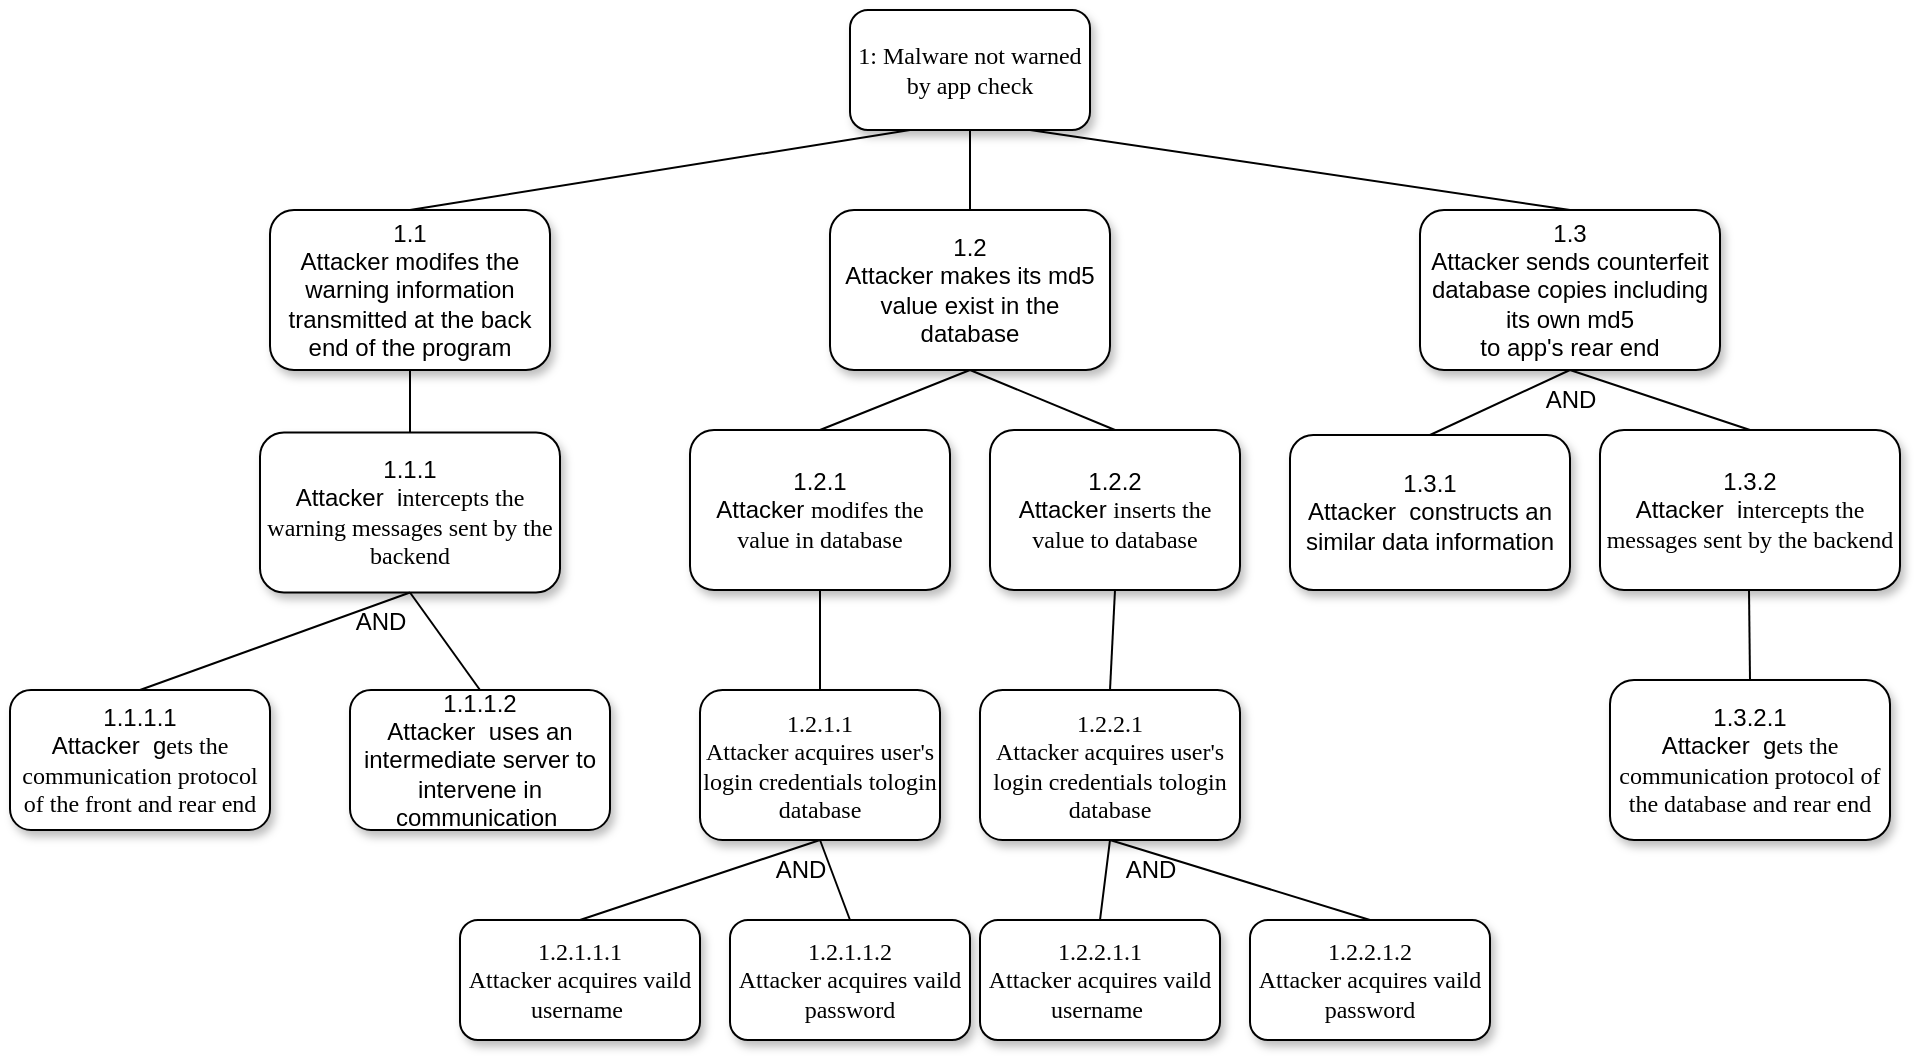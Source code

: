 <mxfile version="20.5.0" type="device"><diagram name="Page-1" id="10a91c8b-09ff-31b1-d368-03940ed4cc9e"><mxGraphModel dx="1550" dy="835" grid="1" gridSize="10" guides="1" tooltips="1" connect="1" arrows="1" fold="1" page="1" pageScale="1" pageWidth="1100" pageHeight="850" background="none" math="0" shadow="0"><root><mxCell id="0"/><mxCell id="1" parent="0"/><mxCell id="62893188c0fa7362-1" value="&lt;span style=&quot;text-align: left;&quot;&gt;&lt;font face=&quot;Helvetica&quot;&gt;1.2&lt;/font&gt;&lt;br&gt;&lt;font face=&quot;Helvetica&quot;&gt;Attacker makes its md5 value exist in the database&lt;/font&gt;&lt;br&gt;&lt;/span&gt;" style="whiteSpace=wrap;html=1;rounded=1;shadow=1;labelBackgroundColor=none;strokeWidth=1;fontFamily=Verdana;fontSize=12;align=center;" parent="1" vertex="1"><mxGeometry x="500" y="150" width="140" height="80" as="geometry"/></mxCell><mxCell id="62893188c0fa7362-2" value="1.2.1.1&lt;br&gt;Attacker acquires user's login credentials tologin database" style="whiteSpace=wrap;html=1;rounded=1;shadow=1;labelBackgroundColor=none;strokeWidth=1;fontFamily=Verdana;fontSize=12;align=center;" parent="1" vertex="1"><mxGeometry x="435" y="390" width="120" height="75" as="geometry"/></mxCell><mxCell id="62893188c0fa7362-5" value="" style="rounded=0;html=1;labelBackgroundColor=none;startArrow=none;startFill=0;startSize=5;endArrow=none;endFill=0;endSize=5;jettySize=auto;orthogonalLoop=1;strokeWidth=1;fontFamily=Verdana;fontSize=12;entryX=0.5;entryY=0;entryDx=0;entryDy=0;exitX=0.5;exitY=1;exitDx=0;exitDy=0;" parent="1" source="62893188c0fa7362-1" target="fxJFUvDT0vVzJw15kenB-11" edge="1"><mxGeometry x="-0.359" y="-11" relative="1" as="geometry"><mxPoint as="offset"/><mxPoint x="340" y="205" as="targetPoint"/></mxGeometry></mxCell><mxCell id="62893188c0fa7362-8" value="1.2.1.1.1&lt;br&gt;Attacker acquires vaild username&amp;nbsp;" style="whiteSpace=wrap;html=1;rounded=1;shadow=1;labelBackgroundColor=none;strokeWidth=1;fontFamily=Verdana;fontSize=12;align=center;" parent="1" vertex="1"><mxGeometry x="315" y="505" width="120" height="60" as="geometry"/></mxCell><mxCell id="62893188c0fa7362-14" value="" style="rounded=0;html=1;labelBackgroundColor=none;startArrow=none;startFill=0;startSize=5;endArrow=none;endFill=0;endSize=5;jettySize=auto;orthogonalLoop=1;strokeWidth=1;fontFamily=Verdana;fontSize=12;exitX=0.5;exitY=1;exitDx=0;exitDy=0;entryX=0.5;entryY=0;entryDx=0;entryDy=0;" parent="1" source="62893188c0fa7362-2" target="62893188c0fa7362-8" edge="1"><mxGeometry x="-0.2" y="-14" relative="1" as="geometry"><mxPoint as="offset"/></mxGeometry></mxCell><mxCell id="fxJFUvDT0vVzJw15kenB-5" value="1: Malware not warned by app check" style="whiteSpace=wrap;html=1;rounded=1;shadow=1;labelBackgroundColor=none;strokeWidth=1;fontFamily=Verdana;fontSize=12;align=center;" parent="1" vertex="1"><mxGeometry x="510" y="50" width="120" height="60" as="geometry"/></mxCell><mxCell id="fxJFUvDT0vVzJw15kenB-8" value="" style="rounded=0;html=1;labelBackgroundColor=none;startArrow=none;startFill=0;startSize=5;endArrow=none;endFill=0;endSize=5;jettySize=auto;orthogonalLoop=1;strokeWidth=1;fontFamily=Verdana;fontSize=12;entryX=0.5;entryY=0;entryDx=0;entryDy=0;exitX=0.5;exitY=1;exitDx=0;exitDy=0;" parent="1" source="fxJFUvDT0vVzJw15kenB-5" target="62893188c0fa7362-1" edge="1"><mxGeometry x="-0.359" y="-11" relative="1" as="geometry"><mxPoint as="offset"/><mxPoint x="530" y="130" as="sourcePoint"/><mxPoint x="509.997" y="200" as="targetPoint"/></mxGeometry></mxCell><mxCell id="fxJFUvDT0vVzJw15kenB-11" value="&lt;span style=&quot;font-family: Helvetica; text-align: left;&quot;&gt;1.2.1&lt;br&gt;Attacker&amp;nbsp;&lt;/span&gt;modifes the value in database" style="whiteSpace=wrap;html=1;rounded=1;shadow=1;labelBackgroundColor=none;strokeWidth=1;fontFamily=Verdana;fontSize=12;align=center;" parent="1" vertex="1"><mxGeometry x="430" y="260" width="130" height="80" as="geometry"/></mxCell><mxCell id="fxJFUvDT0vVzJw15kenB-12" value="" style="rounded=0;html=1;labelBackgroundColor=none;startArrow=none;startFill=0;startSize=5;endArrow=none;endFill=0;endSize=5;jettySize=auto;orthogonalLoop=1;strokeWidth=1;fontFamily=Verdana;fontSize=12;entryX=0.5;entryY=0;entryDx=0;entryDy=0;exitX=0.5;exitY=1;exitDx=0;exitDy=0;" parent="1" source="fxJFUvDT0vVzJw15kenB-11" target="62893188c0fa7362-2" edge="1"><mxGeometry x="-0.359" y="-11" relative="1" as="geometry"><mxPoint as="offset"/><mxPoint x="590" y="350" as="sourcePoint"/><mxPoint x="400" y="370" as="targetPoint"/></mxGeometry></mxCell><mxCell id="eKFCftKAT0_whSE1fcBA-2" value="&lt;span style=&quot;font-family: Helvetica; text-align: left;&quot;&gt;1.1.1.1&lt;br&gt;Attacker&amp;nbsp; g&lt;/span&gt;ets the communication protocol of the front and rear end" style="whiteSpace=wrap;html=1;rounded=1;shadow=1;labelBackgroundColor=none;strokeWidth=1;fontFamily=Verdana;fontSize=12;align=center;" parent="1" vertex="1"><mxGeometry x="90" y="390" width="130" height="70" as="geometry"/></mxCell><mxCell id="eKFCftKAT0_whSE1fcBA-9" value="&lt;span style=&quot;font-family: Helvetica; text-align: left;&quot;&gt;1.1.1&lt;br&gt;Attacker&amp;nbsp; i&lt;/span&gt;ntercepts the warning messages sent by the backend" style="whiteSpace=wrap;html=1;rounded=1;shadow=1;labelBackgroundColor=none;strokeWidth=1;fontFamily=Verdana;fontSize=12;align=center;" parent="1" vertex="1"><mxGeometry x="215" y="261.25" width="150" height="80" as="geometry"/></mxCell><mxCell id="eKFCftKAT0_whSE1fcBA-10" value="" style="rounded=0;html=1;labelBackgroundColor=none;startArrow=none;startFill=0;startSize=5;endArrow=none;endFill=0;endSize=5;jettySize=auto;orthogonalLoop=1;strokeWidth=1;fontFamily=Verdana;fontSize=12;entryX=0.5;entryY=0;entryDx=0;entryDy=0;exitX=0.5;exitY=1;exitDx=0;exitDy=0;" parent="1" source="eKFCftKAT0_whSE1fcBA-9" target="eKFCftKAT0_whSE1fcBA-2" edge="1"><mxGeometry x="-0.359" y="-11" relative="1" as="geometry"><mxPoint as="offset"/><mxPoint x="350" y="375" as="sourcePoint"/><mxPoint x="160" y="395" as="targetPoint"/></mxGeometry></mxCell><mxCell id="eKFCftKAT0_whSE1fcBA-11" value="" style="rounded=0;html=1;labelBackgroundColor=none;startArrow=none;startFill=0;startSize=5;endArrow=none;endFill=0;endSize=5;jettySize=auto;orthogonalLoop=1;strokeWidth=1;fontFamily=Verdana;fontSize=12;exitX=0.25;exitY=1;exitDx=0;exitDy=0;entryX=0.5;entryY=0;entryDx=0;entryDy=0;" parent="1" source="fxJFUvDT0vVzJw15kenB-5" target="eKFCftKAT0_whSE1fcBA-14" edge="1"><mxGeometry x="-0.359" y="-11" relative="1" as="geometry"><mxPoint as="offset"/><mxPoint x="360" y="140" as="targetPoint"/><mxPoint x="346.667" y="100" as="sourcePoint"/></mxGeometry></mxCell><mxCell id="eKFCftKAT0_whSE1fcBA-14" value="&lt;span style=&quot;font-family: Helvetica; text-align: left;&quot;&gt;1.1&lt;br&gt;Attacker modifes the warning information transmitted at the back end of the program&lt;/span&gt;" style="whiteSpace=wrap;html=1;rounded=1;shadow=1;labelBackgroundColor=none;strokeWidth=1;fontFamily=Verdana;fontSize=12;align=center;" parent="1" vertex="1"><mxGeometry x="220" y="150" width="140" height="80" as="geometry"/></mxCell><mxCell id="eKFCftKAT0_whSE1fcBA-16" value="" style="rounded=0;html=1;labelBackgroundColor=none;startArrow=none;startFill=0;startSize=5;endArrow=none;endFill=0;endSize=5;jettySize=auto;orthogonalLoop=1;strokeWidth=1;fontFamily=Verdana;fontSize=12;entryX=0.5;entryY=0;entryDx=0;entryDy=0;exitX=0.5;exitY=1;exitDx=0;exitDy=0;" parent="1" source="eKFCftKAT0_whSE1fcBA-14" target="eKFCftKAT0_whSE1fcBA-9" edge="1"><mxGeometry x="-0.359" y="-11" relative="1" as="geometry"><mxPoint as="offset"/><mxPoint x="160" y="275" as="targetPoint"/><mxPoint x="160" y="250" as="sourcePoint"/></mxGeometry></mxCell><mxCell id="eKFCftKAT0_whSE1fcBA-23" value="&lt;span style=&quot;text-align: left;&quot;&gt;&lt;font face=&quot;Helvetica&quot;&gt;1.1.1.2&lt;br&gt;Attacker&amp;nbsp; uses an intermediate server to intervene in communication&amp;nbsp;&lt;/font&gt;&lt;/span&gt;" style="whiteSpace=wrap;html=1;rounded=1;shadow=1;labelBackgroundColor=none;strokeWidth=1;fontFamily=Verdana;fontSize=12;align=center;" parent="1" vertex="1"><mxGeometry x="260" y="390" width="130" height="70" as="geometry"/></mxCell><mxCell id="eKFCftKAT0_whSE1fcBA-24" value="" style="rounded=0;html=1;labelBackgroundColor=none;startArrow=none;startFill=0;startSize=5;endArrow=none;endFill=0;endSize=5;jettySize=auto;orthogonalLoop=1;strokeWidth=1;fontFamily=Verdana;fontSize=12;entryX=0.5;entryY=0;entryDx=0;entryDy=0;exitX=0.5;exitY=1;exitDx=0;exitDy=0;" parent="1" source="eKFCftKAT0_whSE1fcBA-9" target="eKFCftKAT0_whSE1fcBA-23" edge="1"><mxGeometry x="-0.359" y="-11" relative="1" as="geometry"><mxPoint as="offset"/><mxPoint x="240" y="350" as="sourcePoint"/><mxPoint x="170" y="410" as="targetPoint"/></mxGeometry></mxCell><mxCell id="eKFCftKAT0_whSE1fcBA-25" value="AND" style="text;html=1;resizable=0;autosize=1;align=center;verticalAlign=middle;points=[];fillColor=none;strokeColor=none;rounded=0;" parent="1" vertex="1"><mxGeometry x="250" y="341.25" width="50" height="30" as="geometry"/></mxCell><mxCell id="eKFCftKAT0_whSE1fcBA-37" value="" style="rounded=0;html=1;labelBackgroundColor=none;startArrow=none;startFill=0;startSize=5;endArrow=none;endFill=0;endSize=5;jettySize=auto;orthogonalLoop=1;strokeWidth=1;fontFamily=Verdana;fontSize=12;entryX=0.5;entryY=0;entryDx=0;entryDy=0;exitX=0.5;exitY=1;exitDx=0;exitDy=0;" parent="1" source="62893188c0fa7362-1" target="eKFCftKAT0_whSE1fcBA-35" edge="1"><mxGeometry x="-0.359" y="-11" relative="1" as="geometry"><mxPoint as="offset"/><mxPoint x="490" y="260" as="targetPoint"/><mxPoint x="550" y="205" as="sourcePoint"/></mxGeometry></mxCell><mxCell id="eKFCftKAT0_whSE1fcBA-38" value="1.2.1.1.2&lt;br&gt;Attacker acquires vaild password" style="whiteSpace=wrap;html=1;rounded=1;shadow=1;labelBackgroundColor=none;strokeWidth=1;fontFamily=Verdana;fontSize=12;align=center;" parent="1" vertex="1"><mxGeometry x="450" y="505" width="120" height="60" as="geometry"/></mxCell><mxCell id="eKFCftKAT0_whSE1fcBA-39" value="" style="rounded=0;html=1;labelBackgroundColor=none;startArrow=none;startFill=0;startSize=5;endArrow=none;endFill=0;endSize=5;jettySize=auto;orthogonalLoop=1;strokeWidth=1;fontFamily=Verdana;fontSize=12;entryX=0.5;entryY=0;entryDx=0;entryDy=0;exitX=0.5;exitY=1;exitDx=0;exitDy=0;" parent="1" source="62893188c0fa7362-2" target="eKFCftKAT0_whSE1fcBA-38" edge="1"><mxGeometry x="-0.2" y="-14" relative="1" as="geometry"><mxPoint as="offset"/><mxPoint x="460.732" y="435" as="sourcePoint"/><mxPoint x="433.415" y="470" as="targetPoint"/></mxGeometry></mxCell><mxCell id="eKFCftKAT0_whSE1fcBA-40" value="AND" style="text;html=1;resizable=0;autosize=1;align=center;verticalAlign=middle;points=[];fillColor=none;strokeColor=none;rounded=0;" parent="1" vertex="1"><mxGeometry x="460" y="465" width="50" height="30" as="geometry"/></mxCell><mxCell id="eKFCftKAT0_whSE1fcBA-41" value="1.2.2.1&lt;br&gt;Attacker acquires user's login credentials tologin database" style="whiteSpace=wrap;html=1;rounded=1;shadow=1;labelBackgroundColor=none;strokeWidth=1;fontFamily=Verdana;fontSize=12;align=center;" parent="1" vertex="1"><mxGeometry x="575" y="390" width="130" height="75" as="geometry"/></mxCell><mxCell id="eKFCftKAT0_whSE1fcBA-42" value="1.2.2.1.1&lt;br&gt;Attacker acquires vaild username&amp;nbsp;" style="whiteSpace=wrap;html=1;rounded=1;shadow=1;labelBackgroundColor=none;strokeWidth=1;fontFamily=Verdana;fontSize=12;align=center;" parent="1" vertex="1"><mxGeometry x="575" y="505" width="120" height="60" as="geometry"/></mxCell><mxCell id="eKFCftKAT0_whSE1fcBA-43" value="" style="rounded=0;html=1;labelBackgroundColor=none;startArrow=none;startFill=0;startSize=5;endArrow=none;endFill=0;endSize=5;jettySize=auto;orthogonalLoop=1;strokeWidth=1;fontFamily=Verdana;fontSize=12;exitX=0.5;exitY=1;exitDx=0;exitDy=0;entryX=0.5;entryY=0;entryDx=0;entryDy=0;" parent="1" source="eKFCftKAT0_whSE1fcBA-41" target="eKFCftKAT0_whSE1fcBA-42" edge="1"><mxGeometry x="-0.2" y="-14" relative="1" as="geometry"><mxPoint as="offset"/></mxGeometry></mxCell><mxCell id="eKFCftKAT0_whSE1fcBA-44" value="1.2.2.1.2&lt;br&gt;Attacker acquires vaild password" style="whiteSpace=wrap;html=1;rounded=1;shadow=1;labelBackgroundColor=none;strokeWidth=1;fontFamily=Verdana;fontSize=12;align=center;" parent="1" vertex="1"><mxGeometry x="710" y="505" width="120" height="60" as="geometry"/></mxCell><mxCell id="eKFCftKAT0_whSE1fcBA-45" value="" style="rounded=0;html=1;labelBackgroundColor=none;startArrow=none;startFill=0;startSize=5;endArrow=none;endFill=0;endSize=5;jettySize=auto;orthogonalLoop=1;strokeWidth=1;fontFamily=Verdana;fontSize=12;entryX=0.5;entryY=0;entryDx=0;entryDy=0;exitX=0.5;exitY=1;exitDx=0;exitDy=0;" parent="1" source="eKFCftKAT0_whSE1fcBA-41" target="eKFCftKAT0_whSE1fcBA-44" edge="1"><mxGeometry x="-0.2" y="-14" relative="1" as="geometry"><mxPoint as="offset"/><mxPoint x="720.732" y="440" as="sourcePoint"/><mxPoint x="693.415" y="475" as="targetPoint"/></mxGeometry></mxCell><mxCell id="eKFCftKAT0_whSE1fcBA-46" value="AND" style="text;html=1;resizable=0;autosize=1;align=center;verticalAlign=middle;points=[];fillColor=none;strokeColor=none;rounded=0;" parent="1" vertex="1"><mxGeometry x="635" y="465" width="50" height="30" as="geometry"/></mxCell><mxCell id="eKFCftKAT0_whSE1fcBA-47" value="" style="rounded=0;html=1;labelBackgroundColor=none;startArrow=none;startFill=0;startSize=5;endArrow=none;endFill=0;endSize=5;jettySize=auto;orthogonalLoop=1;strokeWidth=1;fontFamily=Verdana;fontSize=12;exitX=0.5;exitY=1;exitDx=0;exitDy=0;entryX=0.5;entryY=0;entryDx=0;entryDy=0;" parent="1" target="eKFCftKAT0_whSE1fcBA-41" edge="1" source="eKFCftKAT0_whSE1fcBA-35"><mxGeometry x="-0.359" y="-11" relative="1" as="geometry"><mxPoint as="offset"/><mxPoint x="645" y="310" as="sourcePoint"/><mxPoint x="645" y="365" as="targetPoint"/></mxGeometry></mxCell><mxCell id="eKFCftKAT0_whSE1fcBA-49" value="&lt;span style=&quot;font-family: Helvetica; text-align: left;&quot;&gt;1.3.2.1&lt;br&gt;Attacker&amp;nbsp; g&lt;/span&gt;ets the communication protocol of the database and rear end&lt;span style=&quot;font-family: Helvetica; text-align: left;&quot;&gt;&lt;br&gt;&lt;/span&gt;" style="whiteSpace=wrap;html=1;rounded=1;shadow=1;labelBackgroundColor=none;strokeWidth=1;fontFamily=Verdana;fontSize=12;align=center;" parent="1" vertex="1"><mxGeometry x="890" y="385" width="140" height="80" as="geometry"/></mxCell><mxCell id="eKFCftKAT0_whSE1fcBA-50" value="&lt;span style=&quot;font-family: Helvetica; text-align: left;&quot;&gt;1.3.2&lt;br&gt;Attacker&amp;nbsp; i&lt;/span&gt;ntercepts the messages sent by the backend" style="whiteSpace=wrap;html=1;rounded=1;shadow=1;labelBackgroundColor=none;strokeWidth=1;fontFamily=Verdana;fontSize=12;align=center;" parent="1" vertex="1"><mxGeometry x="885" y="260" width="150" height="80" as="geometry"/></mxCell><mxCell id="eKFCftKAT0_whSE1fcBA-52" value="&lt;span style=&quot;text-align: left;&quot;&gt;&lt;font face=&quot;Helvetica&quot;&gt;1.3&lt;/font&gt;&lt;br&gt;&lt;font face=&quot;Helvetica&quot;&gt;Attacker sends counterfeit&lt;br&gt;&lt;/font&gt;&lt;/span&gt;&lt;span style=&quot;font-family: Helvetica; text-align: left;&quot;&gt;database copies including its own md5&lt;/span&gt;&lt;span style=&quot;text-align: left;&quot;&gt;&lt;font face=&quot;Helvetica&quot;&gt;&lt;br&gt;to app's rear end&lt;/font&gt;&lt;br&gt;&lt;/span&gt;" style="whiteSpace=wrap;html=1;rounded=1;shadow=1;labelBackgroundColor=none;strokeWidth=1;fontFamily=Verdana;fontSize=12;align=center;" parent="1" vertex="1"><mxGeometry x="795" y="150" width="150" height="80" as="geometry"/></mxCell><mxCell id="eKFCftKAT0_whSE1fcBA-53" value="" style="rounded=0;html=1;labelBackgroundColor=none;startArrow=none;startFill=0;startSize=5;endArrow=none;endFill=0;endSize=5;jettySize=auto;orthogonalLoop=1;strokeWidth=1;fontFamily=Verdana;fontSize=12;entryX=0.5;entryY=0;entryDx=0;entryDy=0;exitX=0.5;exitY=1;exitDx=0;exitDy=0;" parent="1" source="eKFCftKAT0_whSE1fcBA-52" target="eKFCftKAT0_whSE1fcBA-50" edge="1"><mxGeometry x="-0.359" y="-11" relative="1" as="geometry"><mxPoint as="offset"/><mxPoint x="885" y="270" as="targetPoint"/><mxPoint x="885" y="245" as="sourcePoint"/></mxGeometry></mxCell><mxCell id="eKFCftKAT0_whSE1fcBA-54" value="&lt;span style=&quot;text-align: left;&quot;&gt;&lt;font face=&quot;Helvetica&quot;&gt;1.3.1&lt;br&gt;Attacker&amp;nbsp; constructs an similar data information&lt;/font&gt;&lt;/span&gt;" style="whiteSpace=wrap;html=1;rounded=1;shadow=1;labelBackgroundColor=none;strokeWidth=1;fontFamily=Verdana;fontSize=12;align=center;" parent="1" vertex="1"><mxGeometry x="730" y="262.5" width="140" height="77.5" as="geometry"/></mxCell><mxCell id="eKFCftKAT0_whSE1fcBA-55" value="" style="rounded=0;html=1;labelBackgroundColor=none;startArrow=none;startFill=0;startSize=5;endArrow=none;endFill=0;endSize=5;jettySize=auto;orthogonalLoop=1;strokeWidth=1;fontFamily=Verdana;fontSize=12;entryX=0.5;entryY=0;entryDx=0;entryDy=0;exitX=0.5;exitY=1;exitDx=0;exitDy=0;" parent="1" source="eKFCftKAT0_whSE1fcBA-52" target="eKFCftKAT0_whSE1fcBA-54" edge="1"><mxGeometry x="-0.359" y="-11" relative="1" as="geometry"><mxPoint as="offset"/><mxPoint x="715" y="227.5" as="sourcePoint"/><mxPoint x="650" y="292.5" as="targetPoint"/></mxGeometry></mxCell><mxCell id="eKFCftKAT0_whSE1fcBA-56" value="AND" style="text;html=1;resizable=0;autosize=1;align=center;verticalAlign=middle;points=[];fillColor=none;strokeColor=none;rounded=0;" parent="1" vertex="1"><mxGeometry x="845" y="230" width="50" height="30" as="geometry"/></mxCell><mxCell id="eKFCftKAT0_whSE1fcBA-57" value="" style="rounded=0;html=1;labelBackgroundColor=none;startArrow=none;startFill=0;startSize=5;endArrow=none;endFill=0;endSize=5;jettySize=auto;orthogonalLoop=1;strokeWidth=1;fontFamily=Verdana;fontSize=12;exitX=0.75;exitY=1;exitDx=0;exitDy=0;entryX=0.5;entryY=0;entryDx=0;entryDy=0;" parent="1" source="fxJFUvDT0vVzJw15kenB-5" target="eKFCftKAT0_whSE1fcBA-52" edge="1"><mxGeometry x="-0.359" y="-11" relative="1" as="geometry"><mxPoint as="offset"/><mxPoint x="300" y="160" as="targetPoint"/><mxPoint x="550" y="120" as="sourcePoint"/></mxGeometry></mxCell><mxCell id="eKFCftKAT0_whSE1fcBA-59" value="" style="rounded=0;html=1;labelBackgroundColor=none;startArrow=none;startFill=0;startSize=5;endArrow=none;endFill=0;endSize=5;jettySize=auto;orthogonalLoop=1;strokeWidth=1;fontFamily=Verdana;fontSize=12;exitX=0.5;exitY=1;exitDx=0;exitDy=0;entryX=0.5;entryY=0;entryDx=0;entryDy=0;" parent="1" target="eKFCftKAT0_whSE1fcBA-49" edge="1"><mxGeometry x="-0.359" y="-11" relative="1" as="geometry"><mxPoint as="offset"/><mxPoint x="959.5" y="340" as="sourcePoint"/><mxPoint x="960" y="380" as="targetPoint"/></mxGeometry></mxCell><mxCell id="eKFCftKAT0_whSE1fcBA-35" value="&lt;span style=&quot;font-family: Helvetica; text-align: left;&quot;&gt;1.2.2&lt;br&gt;Attacker&amp;nbsp;&lt;/span&gt;inserts the value to database" style="whiteSpace=wrap;html=1;rounded=1;shadow=1;labelBackgroundColor=none;strokeWidth=1;fontFamily=Verdana;fontSize=12;align=center;" parent="1" vertex="1"><mxGeometry x="580" y="260" width="125" height="80" as="geometry"/></mxCell></root></mxGraphModel></diagram></mxfile>